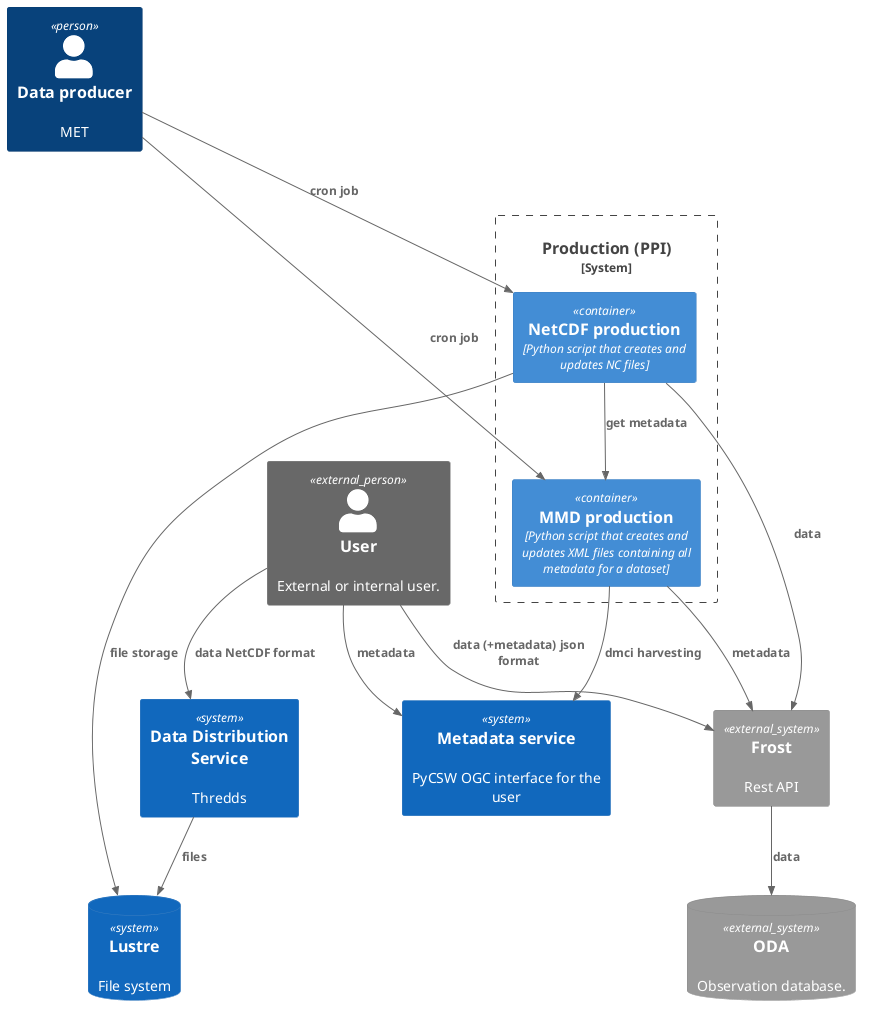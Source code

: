 @startuml obs-data-in-senda-context
!include <C4/C4_Component>

LAYOUT_TOP_DOWN()
'LAYOUT_LEFT_RIGHT()
'LAYOUT_WITH_LEGEND()
'LAYOUT_AS_SKETCH()
'OBS - main code for this is at https://github.com/metno/oda2mmd/blob/main/README_C4.md

Person(prod_user, "Data producer", "MET")
Person_Ext(ext_user, "User", "External or internal user.")

System(senda, "Metadata service", "PyCSW OGC interface for the user")
System(thredds, "Data Distribution Service", "Thredds")
System_Ext(frost, "Frost", "Rest API")
SystemDb_Ext(oda, "ODA", "Observation database.")
SystemDb(lustre, "Lustre", "File system")

System_Boundary(ppi, "Production (PPI)") {
  Container(netcdf, "NetCDF production", "Python script that creates and updates NC files")
  Container(mmd, "MMD production", "Python script that creates and updates XML files containing all metadata for a dataset")
}

Rel(prod_user, netcdf, "cron job")
Rel(prod_user, mmd, "cron job")
Rel(ext_user, senda, "metadata")
Rel(ext_user, thredds, "data NetCDF format")
Rel(ext_user, frost, "data (+metadata) json format")
Rel(mmd, senda, "dmci harvesting")
Rel(netcdf, lustre, "file storage")
Rel(frost, oda, "data")
Rel(netcdf, frost, "data")
Rel(mmd, frost, "metadata")
Rel(netcdf, mmd, "get metadata")
'Rel(ppi, oda, "")
'Rel(ppi, lustre, "")
Rel(thredds, lustre, "files")
@enduml
